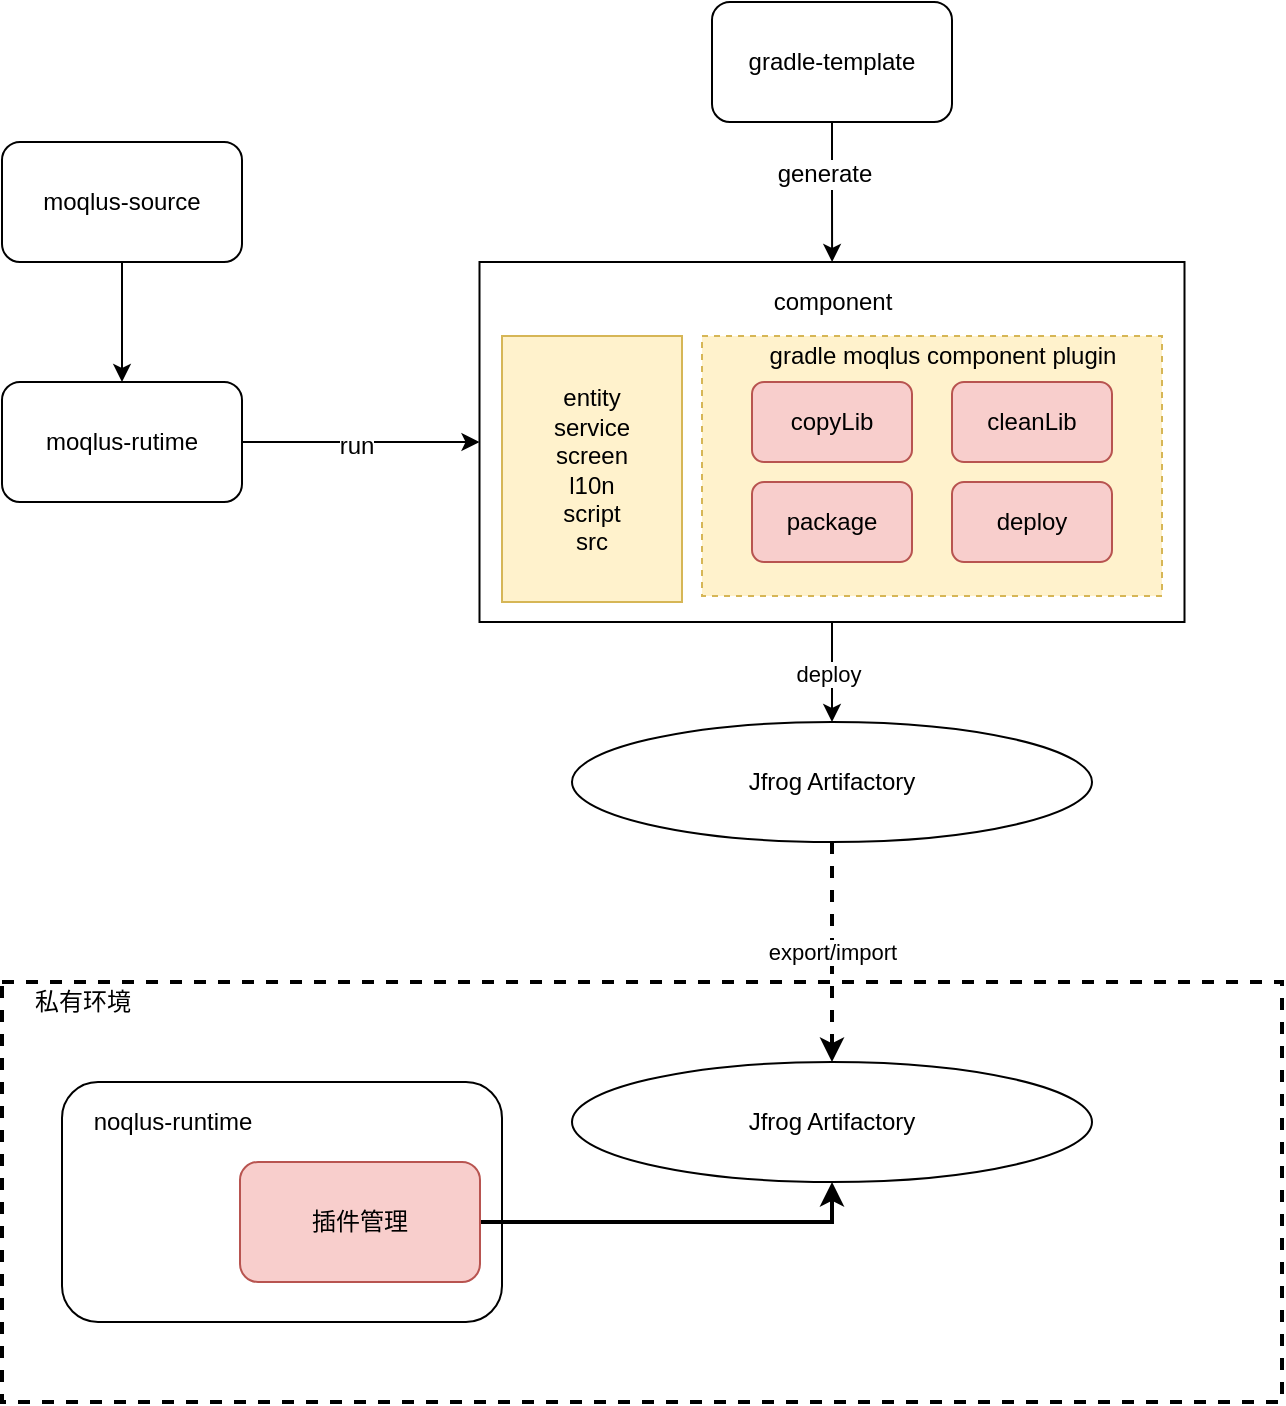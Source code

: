 <mxfile version="14.6.13" type="device"><diagram id="gTQV9nQvhvg747NDIwfI" name="第 1 页"><mxGraphModel dx="1422" dy="822" grid="1" gridSize="10" guides="1" tooltips="1" connect="1" arrows="1" fold="1" page="1" pageScale="1" pageWidth="827" pageHeight="1169" math="0" shadow="0"><root><mxCell id="0"/><mxCell id="1" parent="0"/><mxCell id="HpWz94UyyeTVfXgJH0aq-33" value="" style="rounded=0;whiteSpace=wrap;html=1;dashed=1;strokeWidth=2;" parent="1" vertex="1"><mxGeometry x="80" y="670" width="640" height="210" as="geometry"/></mxCell><mxCell id="HpWz94UyyeTVfXgJH0aq-28" style="edgeStyle=orthogonalEdgeStyle;rounded=0;orthogonalLoop=1;jettySize=auto;html=1;exitX=0.5;exitY=1;exitDx=0;exitDy=0;" parent="1" source="HpWz94UyyeTVfXgJH0aq-2" target="HpWz94UyyeTVfXgJH0aq-13" edge="1"><mxGeometry relative="1" as="geometry"/></mxCell><mxCell id="HpWz94UyyeTVfXgJH0aq-29" value="deploy" style="edgeLabel;html=1;align=center;verticalAlign=middle;resizable=0;points=[];" parent="HpWz94UyyeTVfXgJH0aq-28" vertex="1" connectable="0"><mxGeometry x="0.005" y="-2" relative="1" as="geometry"><mxPoint y="1" as="offset"/></mxGeometry></mxCell><mxCell id="HpWz94UyyeTVfXgJH0aq-2" value="" style="rounded=0;whiteSpace=wrap;html=1;" parent="1" vertex="1"><mxGeometry x="318.75" y="310" width="352.5" height="180" as="geometry"/></mxCell><mxCell id="HpWz94UyyeTVfXgJH0aq-5" value="" style="edgeStyle=orthogonalEdgeStyle;rounded=0;orthogonalLoop=1;jettySize=auto;html=1;" parent="1" source="HpWz94UyyeTVfXgJH0aq-4" target="HpWz94UyyeTVfXgJH0aq-2" edge="1"><mxGeometry relative="1" as="geometry"/></mxCell><mxCell id="HpWz94UyyeTVfXgJH0aq-31" value="&lt;span style=&quot;font-size: 12px&quot;&gt;generate&lt;/span&gt;" style="edgeLabel;html=1;align=center;verticalAlign=middle;resizable=0;points=[];" parent="HpWz94UyyeTVfXgJH0aq-5" vertex="1" connectable="0"><mxGeometry x="-0.258" y="-4" relative="1" as="geometry"><mxPoint as="offset"/></mxGeometry></mxCell><mxCell id="HpWz94UyyeTVfXgJH0aq-4" value="gradle-template" style="rounded=1;whiteSpace=wrap;html=1;" parent="1" vertex="1"><mxGeometry x="435" y="180" width="120" height="60" as="geometry"/></mxCell><mxCell id="HpWz94UyyeTVfXgJH0aq-9" value="" style="edgeStyle=orthogonalEdgeStyle;rounded=0;orthogonalLoop=1;jettySize=auto;html=1;" parent="1" source="HpWz94UyyeTVfXgJH0aq-7" target="HpWz94UyyeTVfXgJH0aq-8" edge="1"><mxGeometry relative="1" as="geometry"/></mxCell><mxCell id="HpWz94UyyeTVfXgJH0aq-7" value="moqlus-source" style="rounded=1;whiteSpace=wrap;html=1;" parent="1" vertex="1"><mxGeometry x="80" y="250" width="120" height="60" as="geometry"/></mxCell><mxCell id="HpWz94UyyeTVfXgJH0aq-11" value="" style="edgeStyle=orthogonalEdgeStyle;rounded=0;orthogonalLoop=1;jettySize=auto;html=1;entryX=0;entryY=0.5;entryDx=0;entryDy=0;" parent="1" source="HpWz94UyyeTVfXgJH0aq-8" target="HpWz94UyyeTVfXgJH0aq-2" edge="1"><mxGeometry relative="1" as="geometry"><mxPoint x="280" y="340" as="targetPoint"/></mxGeometry></mxCell><mxCell id="HpWz94UyyeTVfXgJH0aq-30" value="&lt;span style=&quot;font-size: 12px&quot;&gt;run&lt;/span&gt;" style="edgeLabel;html=1;align=center;verticalAlign=middle;resizable=0;points=[];" parent="HpWz94UyyeTVfXgJH0aq-11" vertex="1" connectable="0"><mxGeometry x="-0.04" y="-2" relative="1" as="geometry"><mxPoint as="offset"/></mxGeometry></mxCell><mxCell id="HpWz94UyyeTVfXgJH0aq-8" value="moqlus-rutime" style="rounded=1;whiteSpace=wrap;html=1;" parent="1" vertex="1"><mxGeometry x="80" y="370" width="120" height="60" as="geometry"/></mxCell><mxCell id="HpWz94UyyeTVfXgJH0aq-36" value="export/import" style="edgeStyle=orthogonalEdgeStyle;rounded=0;orthogonalLoop=1;jettySize=auto;html=1;exitX=0.5;exitY=1;exitDx=0;exitDy=0;entryX=0.5;entryY=0;entryDx=0;entryDy=0;dashed=1;strokeWidth=2;" parent="1" source="HpWz94UyyeTVfXgJH0aq-13" target="HpWz94UyyeTVfXgJH0aq-35" edge="1"><mxGeometry relative="1" as="geometry"/></mxCell><mxCell id="HpWz94UyyeTVfXgJH0aq-13" value="Jfrog Artifactory" style="ellipse;whiteSpace=wrap;html=1;" parent="1" vertex="1"><mxGeometry x="365" y="540" width="260" height="60" as="geometry"/></mxCell><mxCell id="HpWz94UyyeTVfXgJH0aq-15" value="" style="rounded=0;whiteSpace=wrap;html=1;dashed=1;fillColor=#fff2cc;strokeColor=#d6b656;" parent="1" vertex="1"><mxGeometry x="430" y="347" width="230" height="130" as="geometry"/></mxCell><mxCell id="HpWz94UyyeTVfXgJH0aq-16" value="&lt;span style=&quot;font-family: &amp;#34;helvetica&amp;#34;&quot;&gt;component&lt;/span&gt;" style="text;html=1;align=center;verticalAlign=middle;resizable=0;points=[];autosize=1;" parent="1" vertex="1"><mxGeometry x="460" y="320" width="70" height="20" as="geometry"/></mxCell><mxCell id="HpWz94UyyeTVfXgJH0aq-17" value="gradle moqlus component plugin" style="text;html=1;align=center;verticalAlign=middle;resizable=0;points=[];autosize=1;" parent="1" vertex="1"><mxGeometry x="455" y="347" width="190" height="20" as="geometry"/></mxCell><mxCell id="HpWz94UyyeTVfXgJH0aq-18" value="copyLib" style="rounded=1;whiteSpace=wrap;html=1;fillColor=#f8cecc;strokeColor=#b85450;" parent="1" vertex="1"><mxGeometry x="455" y="370" width="80" height="40" as="geometry"/></mxCell><mxCell id="HpWz94UyyeTVfXgJH0aq-19" value="cleanLib" style="rounded=1;whiteSpace=wrap;html=1;fillColor=#f8cecc;strokeColor=#b85450;" parent="1" vertex="1"><mxGeometry x="555" y="370" width="80" height="40" as="geometry"/></mxCell><mxCell id="HpWz94UyyeTVfXgJH0aq-20" value="package" style="rounded=1;whiteSpace=wrap;html=1;fillColor=#f8cecc;strokeColor=#b85450;" parent="1" vertex="1"><mxGeometry x="455" y="420" width="80" height="40" as="geometry"/></mxCell><mxCell id="HpWz94UyyeTVfXgJH0aq-21" value="deploy" style="rounded=1;whiteSpace=wrap;html=1;fillColor=#f8cecc;strokeColor=#b85450;" parent="1" vertex="1"><mxGeometry x="555" y="420" width="80" height="40" as="geometry"/></mxCell><mxCell id="HpWz94UyyeTVfXgJH0aq-25" value="entity&lt;br&gt;service&lt;br&gt;screen&lt;br&gt;l10n&lt;br&gt;script&lt;br&gt;src" style="rounded=0;whiteSpace=wrap;html=1;fillColor=#fff2cc;strokeColor=#d6b656;" parent="1" vertex="1"><mxGeometry x="330" y="347" width="90" height="133" as="geometry"/></mxCell><mxCell id="HpWz94UyyeTVfXgJH0aq-34" value="私有环境" style="text;html=1;align=center;verticalAlign=middle;resizable=0;points=[];autosize=1;" parent="1" vertex="1"><mxGeometry x="90" y="670" width="60" height="20" as="geometry"/></mxCell><mxCell id="HpWz94UyyeTVfXgJH0aq-35" value="Jfrog Artifactory" style="ellipse;whiteSpace=wrap;html=1;" parent="1" vertex="1"><mxGeometry x="365" y="710" width="260" height="60" as="geometry"/></mxCell><mxCell id="HpWz94UyyeTVfXgJH0aq-37" value="" style="rounded=1;whiteSpace=wrap;html=1;" parent="1" vertex="1"><mxGeometry x="110" y="720" width="220" height="120" as="geometry"/></mxCell><mxCell id="HpWz94UyyeTVfXgJH0aq-38" value="&lt;span&gt;noqlus-runtime&lt;/span&gt;" style="text;html=1;align=center;verticalAlign=middle;resizable=0;points=[];autosize=1;" parent="1" vertex="1"><mxGeometry x="120" y="730" width="90" height="20" as="geometry"/></mxCell><mxCell id="HpWz94UyyeTVfXgJH0aq-42" style="edgeStyle=orthogonalEdgeStyle;rounded=0;orthogonalLoop=1;jettySize=auto;html=1;exitX=1;exitY=0.5;exitDx=0;exitDy=0;entryX=0.5;entryY=1;entryDx=0;entryDy=0;strokeWidth=2;" parent="1" source="HpWz94UyyeTVfXgJH0aq-41" target="HpWz94UyyeTVfXgJH0aq-35" edge="1"><mxGeometry relative="1" as="geometry"/></mxCell><mxCell id="HpWz94UyyeTVfXgJH0aq-41" value="插件管理" style="rounded=1;whiteSpace=wrap;html=1;strokeWidth=1;fillColor=#f8cecc;strokeColor=#b85450;" parent="1" vertex="1"><mxGeometry x="199" y="760" width="120" height="60" as="geometry"/></mxCell></root></mxGraphModel></diagram></mxfile>